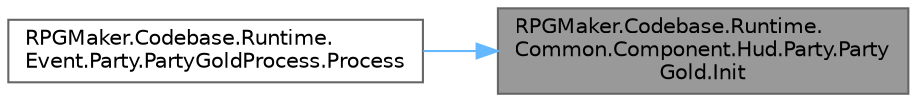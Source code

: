 digraph "RPGMaker.Codebase.Runtime.Common.Component.Hud.Party.PartyGold.Init"
{
 // LATEX_PDF_SIZE
  bgcolor="transparent";
  edge [fontname=Helvetica,fontsize=10,labelfontname=Helvetica,labelfontsize=10];
  node [fontname=Helvetica,fontsize=10,shape=box,height=0.2,width=0.4];
  rankdir="RL";
  Node1 [id="Node000001",label="RPGMaker.Codebase.Runtime.\lCommon.Component.Hud.Party.Party\lGold.Init",height=0.2,width=0.4,color="gray40", fillcolor="grey60", style="filled", fontcolor="black",tooltip=" "];
  Node1 -> Node2 [id="edge1_Node000001_Node000002",dir="back",color="steelblue1",style="solid",tooltip=" "];
  Node2 [id="Node000002",label="RPGMaker.Codebase.Runtime.\lEvent.Party.PartyGoldProcess.Process",height=0.2,width=0.4,color="grey40", fillcolor="white", style="filled",URL="$d1/d10/class_r_p_g_maker_1_1_codebase_1_1_runtime_1_1_event_1_1_party_1_1_party_gold_process.html#a2b245e82b8b987304cc2dcccc8e53aec",tooltip="イベント実行処理"];
}
